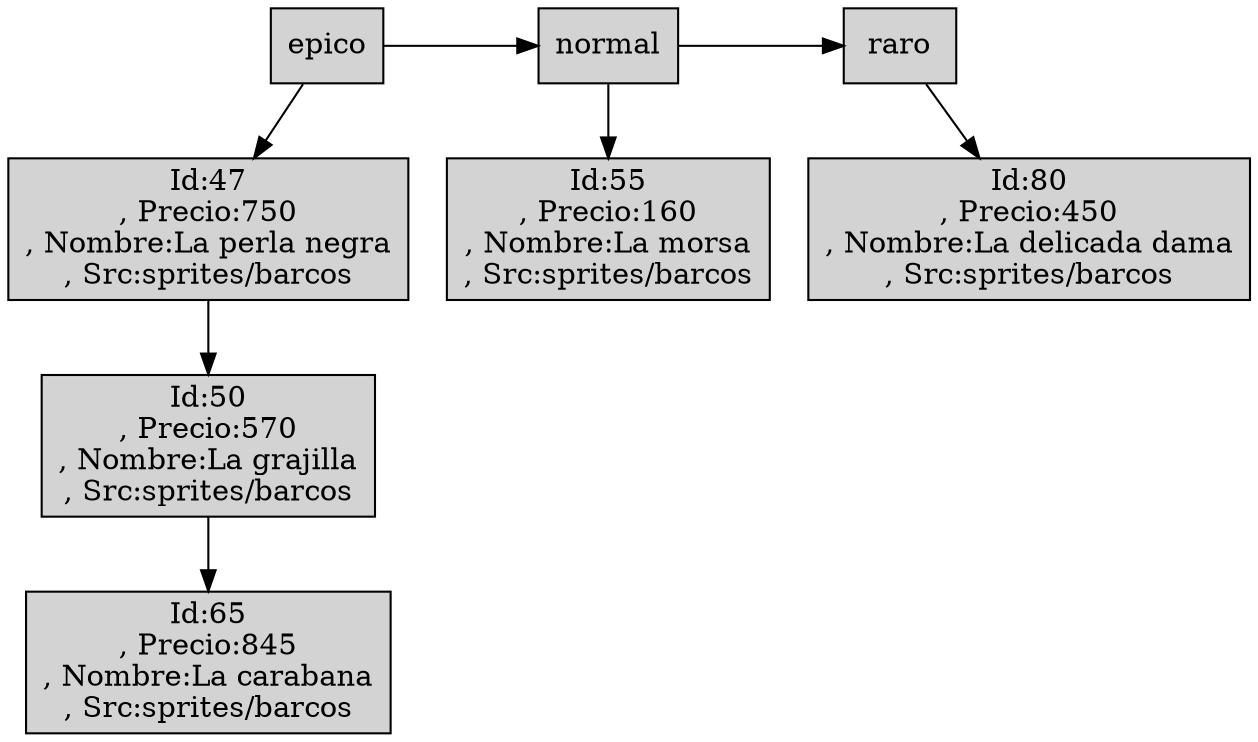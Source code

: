 digraph G { 
"0epico"[shape=box, rankdir=UD, style=filled, label="epico", pos="0,-0!"];
"0Node47_0"[shape=box, rankdir=LR, style=filled, label="Id:47\n, Precio:750\n, Nombre:La perla negra\n, Src:sprites/barcos", pos="0,-0!"];
"0Node50_1"[shape=box, rankdir=LR, style=filled, label="Id:50\n, Precio:570\n, Nombre:La grajilla\n, Src:sprites/barcos", pos="1,-0!"];
"0Node65_2"[shape=box, rankdir=LR, style=filled, label="Id:65\n, Precio:845\n, Nombre:La carabana\n, Src:sprites/barcos", pos="2,-0!"];
"0normal"[shape=box, rankdir=UD, style=filled, label="normal", pos="0,-1!"];
"1Node55_0"[shape=box, rankdir=LR, style=filled, label="Id:55\n, Precio:160\n, Nombre:La morsa\n, Src:sprites/barcos", pos="0,-1!"];
"0raro"[shape=box, rankdir=UD, style=filled, label="raro", pos="0,-2!"];
"2Node80_0"[shape=box, rankdir=LR, style=filled, label="Id:80\n, Precio:450\n, Nombre:La delicada dama\n, Src:sprites/barcos", pos="0,-2!"];
"0epico"->"0normal"->"0raro"
"0epico"->"0Node47_0"->"0Node50_1"->"0Node65_2"
"0normal"->"1Node55_0"
"0raro"->"2Node80_0"

{rank=same;"0epico","0normal","0raro"};
}

